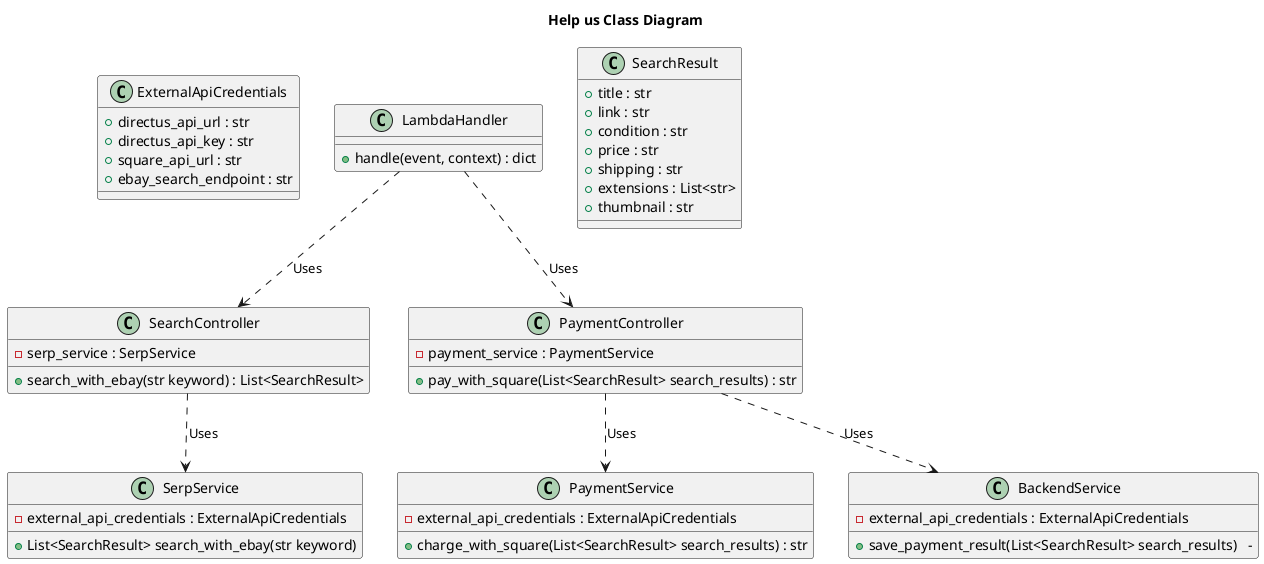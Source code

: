 @startuml "Help us Class Diagram"
title "Help us Class Diagram"

class ExternalApiCredentials {
    + directus_api_url : str
    + directus_api_key : str
    + square_api_url : str
    + ebay_search_endpoint : str
}

class SerpService {
    - external_api_credentials : ExternalApiCredentials
    + List<SearchResult> search_with_ebay(str keyword)
}

class PaymentService {
    - external_api_credentials : ExternalApiCredentials
    + charge_with_square(List<SearchResult> search_results) : str
}

class BackendService {
    - external_api_credentials : ExternalApiCredentials
    + save_payment_result(List<SearchResult> search_results)   -
}

class SearchResult {
    + title : str
    + link : str
    + condition : str
    + price : str
    + shipping : str
    + extensions : List<str>
    + thumbnail : str

}

class SearchController {
    - serp_service : SerpService
    + search_with_ebay(str keyword) : List<SearchResult>
}

class PaymentController {
    - payment_service : PaymentService
    + pay_with_square(List<SearchResult> search_results) : str
}

class LambdaHandler {
    + handle(event, context) : dict
}


SearchController ..> SerpService : Uses

PaymentController ..> PaymentService : Uses

PaymentController ..> BackendService : Uses

LambdaHandler ..> PaymentController : Uses

LambdaHandler ..> SearchController : Uses

@enduml

